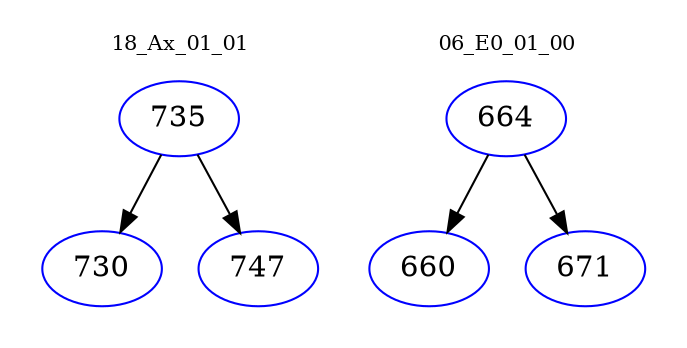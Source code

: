 digraph{
subgraph cluster_0 {
color = white
label = "18_Ax_01_01";
fontsize=10;
T0_735 [label="735", color="blue"]
T0_735 -> T0_730 [color="black"]
T0_730 [label="730", color="blue"]
T0_735 -> T0_747 [color="black"]
T0_747 [label="747", color="blue"]
}
subgraph cluster_1 {
color = white
label = "06_E0_01_00";
fontsize=10;
T1_664 [label="664", color="blue"]
T1_664 -> T1_660 [color="black"]
T1_660 [label="660", color="blue"]
T1_664 -> T1_671 [color="black"]
T1_671 [label="671", color="blue"]
}
}
